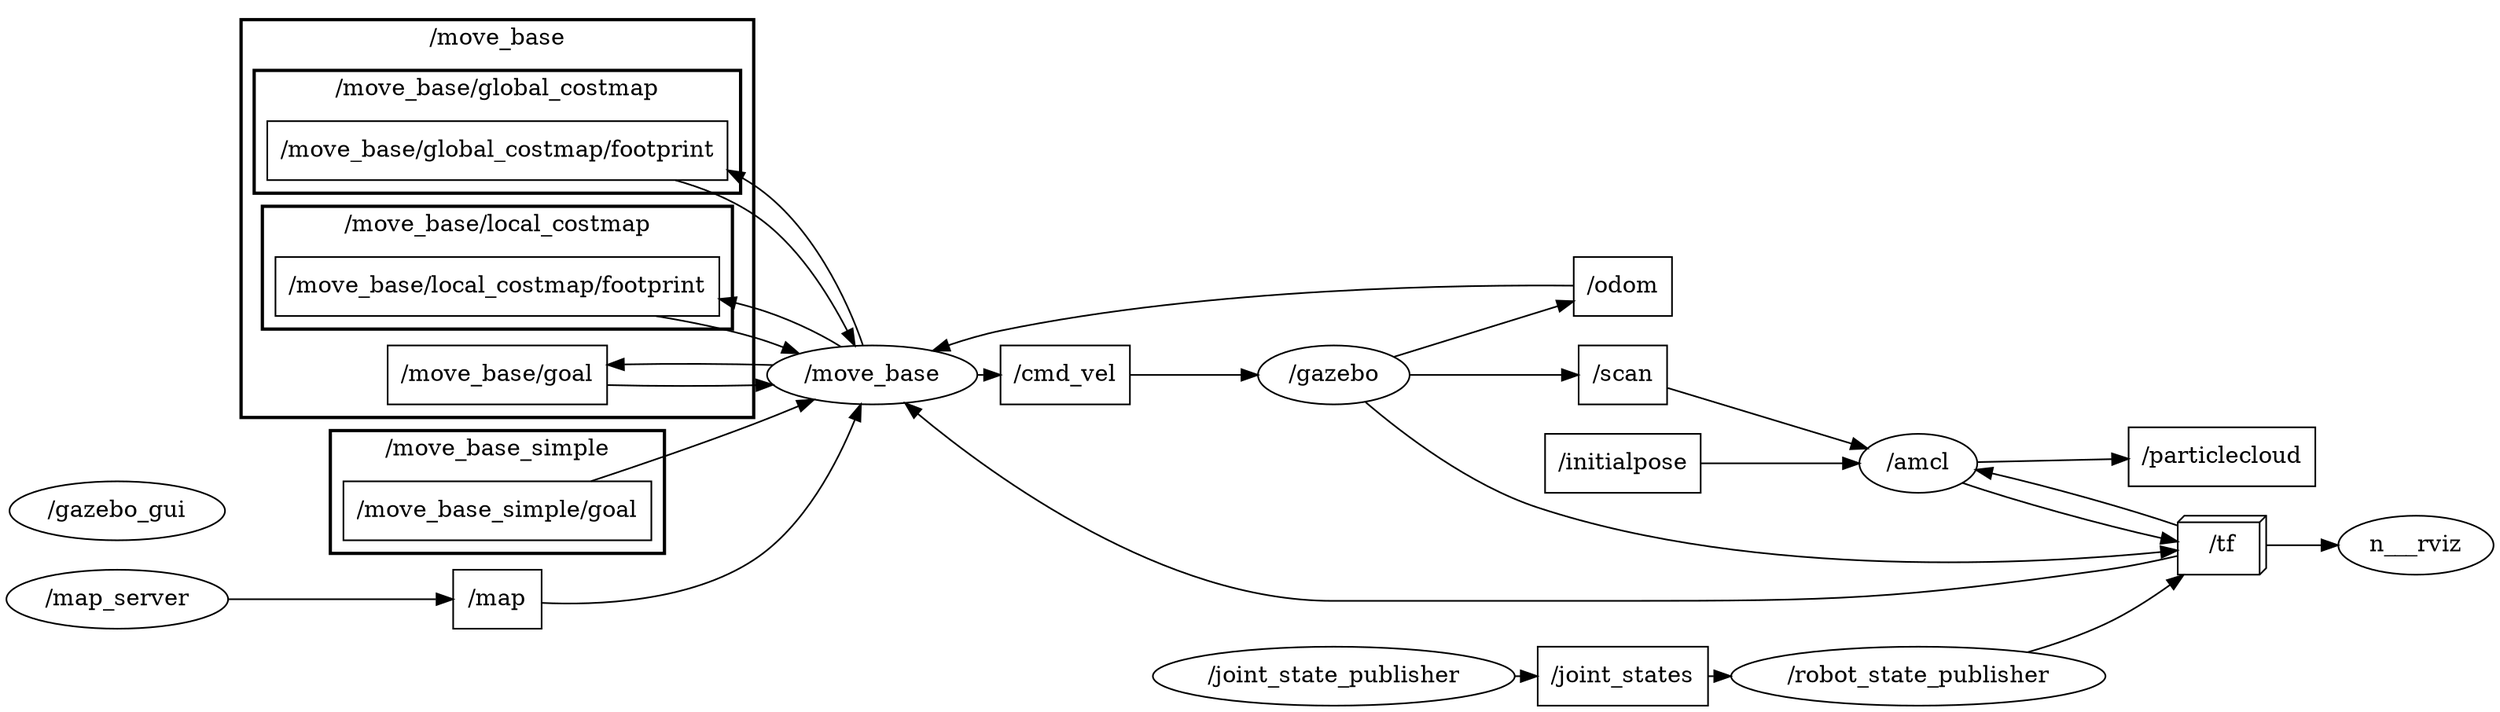 digraph graphname {
	graph [bb="0,0,1248.5,427",
		compound=True,
		rank=same,
		rankdir=LR,
		ranksep=0.2
	];
	node [label="\N"];
	subgraph cluster___move_base {
		graph [bb="117.19,176,372.19,419",
			compound=True,
			label="/move_base",
			lheight=0.21,
			lp="244.69,407.5",
			lwidth=0.92,
			rank=same,
			rankdir=LR,
			ranksep=0.2,
			style=bold
		];
		subgraph cluster___move_base__global_costmap {
			graph [bb="125.19,313,364.19,388",
				compound=True,
				label="/move_base/global_costmap",
				lheight=0.21,
				lp="244.69,376.5",
				lwidth=2.17,
				rank=same,
				rankdir=LR,
				ranksep=0.2,
				style=bold
			];
			t___move_base__global_costmap__footprint			 [URL=topic_3A__move_base__global_costmap__footprint,
				height=0.5,
				label="/move_base/global_costmap/footprint",
				pos="244.69,339",
				shape=box,
				tooltip="topic:/move_base/global_costmap/footprint",
				width=3.0972];
		}
		subgraph cluster___move_base__local_costmap {
			graph [bb="129.19,230,360.19,305",
				compound=True,
				label="/move_base/local_costmap",
				lheight=0.21,
				lp="244.69,293.5",
				lwidth=2.06,
				rank=same,
				rankdir=LR,
				ranksep=0.2,
				style=bold
			];
			t___move_base__local_costmap__footprint			 [URL=topic_3A__move_base__local_costmap__footprint,
				height=0.5,
				label="/move_base/local_costmap/footprint",
				pos="244.69,256",
				shape=box,
				tooltip="topic:/move_base/local_costmap/footprint",
				width=2.9861];
		}
		t___move_base__goal		 [URL=topic_3A__move_base__goal,
			height=0.5,
			label="/move_base/goal",
			pos="244.69,202",
			shape=box,
			tooltip="topic:/move_base/goal",
			width=1.5139];
	}
	subgraph cluster___move_base_simple {
		graph [bb="160.69,93,328.69,168",
			compound=True,
			label="/move_base_simple",
			lheight=0.21,
			lp="244.69,156.5",
			lwidth=1.51,
			rank=same,
			rankdir=LR,
			ranksep=0.2,
			style=bold
		];
		t___move_base_simple__goal		 [URL=topic_3A__move_base_simple__goal,
			height=0.5,
			label="/move_base_simple/goal",
			pos="244.69,119",
			shape=box,
			tooltip="topic:/move_base_simple/goal",
			width=2.1111];
	}
	n___move_base	 [URL=__move_base,
		height=0.5,
		label="/move_base",
		pos="433.49,202",
		shape=ellipse,
		tooltip="/move_base",
		width=1.4804];
	t___move_base__global_costmap__footprint -> n___move_base	 [penwidth=1,
		pos="e,425.07,219.98 328.34,320.93 343.95,316.24 359.39,309.64 372.19,300 396.08,282.02 411.89,251.62 421.31,229.29"];
	t___move_base__local_costmap__footprint -> n___move_base	 [penwidth=1,
		pos="e,396,214.9 321.93,237.98 338.74,234.61 356.27,230.45 372.19,225 377.04,223.34 381.97,221.32 386.82,219.17"];
	t___move_base__goal -> n___move_base	 [penwidth=1,
		pos="e,383.11,195.97 299.22,195.83 322.23,195.12 349.21,195.06 372.85,195.66"];
	t___move_base_simple__goal -> n___move_base	 [penwidth=1,
		pos="e,403.23,186.97 290.78,137.06 315.07,147 345.45,159.76 372.19,172 379.37,175.28 386.95,178.92 394.23,182.5"];
	t___initialpose	 [URL=topic_3A__initialpose,
		height=0.5,
		label="/initialpose",
		pos="811.97,148",
		shape=box,
		tooltip="topic:/initialpose",
		width=1.0694];
	n___amcl	 [URL=__amcl,
		height=0.5,
		label="/amcl",
		pos="956.01,148",
		shape=ellipse,
		tooltip="/amcl",
		width=0.84854];
	t___initialpose -> n___amcl	 [penwidth=1,
		pos="e,925.24,148 850.66,148 870.53,148 894.92,148 915.11,148"];
	t___cmd_vel	 [URL=topic_3A__cmd_vel,
		height=0.5,
		label="/cmd_vel",
		pos="534.78,202",
		shape=box,
		tooltip="topic:/cmd_vel",
		width=0.94444];
	n___gazebo	 [URL=__gazebo,
		height=0.5,
		label="/gazebo",
		pos="669.87,202",
		shape=ellipse,
		tooltip="/gazebo",
		width=1.0652];
	t___cmd_vel -> n___gazebo	 [penwidth=1,
		pos="e,631.36,202 569.02,202 584.71,202 603.72,202 620.93,202"];
	t___joint_states	 [URL=topic_3A__joint_states,
		height=0.5,
		label="/joint_states",
		pos="811.97,18",
		shape=box,
		tooltip="topic:/joint_states",
		width=1.1389];
	n___robot_state_publisher	 [URL=__robot_state_publisher,
		height=0.5,
		label="/robot_state_publisher",
		pos="956.01,18",
		shape=ellipse,
		tooltip="/robot_state_publisher",
		width=2.4734];
	t___joint_states -> n___robot_state_publisher	 [penwidth=1,
		pos="e,866.81,18 853.29,18 854.38,18 855.47,18 856.58,18"];
	t___odom	 [URL=topic_3A__odom,
		height=0.5,
		label="/odom",
		pos="811.97,256",
		shape=box,
		tooltip="topic:/odom",
		width=0.75];
	t___odom -> n___move_base	 [penwidth=1,
		pos="e,464.88,216.61 784.81,256.34 730.88,256.48 603.77,253.85 500.78,229 492,226.88 482.87,223.79 474.29,220.45"];
	t___scan	 [URL=topic_3A__scan,
		height=0.5,
		label="/scan",
		pos="811.97,202",
		shape=box,
		tooltip="topic:/scan",
		width=0.75];
	t___scan -> n___amcl	 [penwidth=1,
		pos="e,929.6,157.66 839.02,192.1 861.79,183.44 895.03,170.8 920.09,161.27"];
	t___map	 [URL=topic_3A__map,
		height=0.5,
		label="/map",
		pos="244.69,65",
		shape=box,
		tooltip="topic:/map",
		width=0.75];
	t___map -> n___move_base	 [penwidth=1,
		pos="e,428.11,183.88 271.77,63.655 299.31,63.563 342.75,67.348 372.19,89 400.5,109.82 416.83,147.99 425.19,174.16"];
	t___particlecloud	 [URL=topic_3A__particlecloud,
		height=0.5,
		label="/particlecloud",
		pos="1104.5,152",
		shape=box,
		tooltip="topic:/particlecloud",
		width=1.2639];
	n_n__tf	 [URL=topic_3A__tf,
		height=0.5,
		label="/tf",
		pos="1104.5,98",
		shape=box3d,
		tooltip="topic:/tf",
		width=0.75];
	n___rviz	 [height=0.5,
		pos="1206.3,98",
		width=1.1735];
	n_n__tf -> n___rviz	 [penwidth=1,
		pos="e,1163.8,98 1131.8,98 1138.6,98 1146.2,98 1153.8,98"];
	n_n__tf -> n___move_base	 [penwidth=1,
		pos="e,449.93,184.8 1077.4,92.019 1067.4,89.874 1055.7,87.594 1045,86 942.58,70.679 916.58,64 812.97,64 668.87,64 668.87,64 668.87,64 580.55,64 496.18,137.66 457.12,177.35"];
	n_n__tf -> n___amcl	 [penwidth=1,
		pos="e,985.96,143.63 1077.1,112.35 1054.4,121.71 1021.4,133.2 995.75,140.81"];
	n___move_base -> t___move_base__global_costmap__footprint	 [penwidth=1,
		pos="e,356.27,327.87 428.98,220.13 422.09,246.5 404.56,293.64 372.19,318 370.02,319.63 367.78,321.18 365.47,322.64"];
	n___move_base -> t___move_base__local_costmap__footprint	 [penwidth=1,
		pos="e,352.26,248.98 417.23,219.24 405.39,228.04 388.33,237.47 372.19,243 368.87,244.14 365.49,245.22 362.05,246.24"];
	n___move_base -> t___move_base__goal	 [penwidth=1,
		pos="e,299.22,208.17 383.11,208.03 360.51,208.83 333.45,208.96 309.35,208.44"];
	n___move_base -> t___cmd_vel	 [penwidth=1,
		pos="e,500.73,202 487.04,202 488.2,202 489.36,202 490.52,202"];
	n___amcl -> t___particlecloud	 [penwidth=1,
		pos="e,1058.9,150.78 986.66,148.81 1004.5,149.3 1027.7,149.93 1048.8,150.51"];
	n___amcl -> n_n__tf	 [penwidth=1,
		pos="e,1077.4,101.62 978.63,135.67 1002,125.66 1039.7,112.49 1067.6,104.36"];
	n___robot_state_publisher -> n_n__tf	 [penwidth=1,
		pos="e,1084.7,79.777 1007.2,32.935 1019.9,37.605 1033.3,43.318 1045,50 1056.3,56.402 1067.5,64.978 1077.1,73.109"];
	n___gazebo -> t___odom	 [penwidth=1,
		pos="e,784.94,245.97 700.24,213.32 722.14,221.76 752.17,233.34 775.43,242.3"];
	n___gazebo -> t___scan	 [penwidth=1,
		pos="e,784.85,202 708.42,202 728.98,202 754.35,202 774.72,202"];
	n___gazebo -> n_n__tf	 [penwidth=1,
		pos="e,1077.4,94.643 685.2,185.43 703.07,166.06 735.6,134.91 770.97,121 872.29,81.151 1004.3,87.447 1067.2,93.588"];
	n___joint_state_publisher	 [URL=__joint_state_publisher,
		height=0.5,
		label="/joint_state_publisher",
		pos="669.87,18",
		shape=ellipse,
		tooltip="/joint_state_publisher",
		width=2.4192];
	n___joint_state_publisher -> t___joint_states	 [penwidth=1,
		pos="e,770.67,18 757.2,18 758.36,18 759.51,18 760.65,18"];
	n___map_server	 [URL=__map_server,
		height=0.5,
		label="/map_server",
		pos="54.595,65",
		shape=ellipse,
		tooltip="/map_server",
		width=1.5165];
	n___map_server -> t___map	 [penwidth=1,
		pos="e,217.62,65 109.24,65 140.73,65 179.67,65 207.53,65"];
	n___gazebo_gui	 [URL=__gazebo_gui,
		height=0.5,
		label="/gazebo_gui",
		pos="54.595,119",
		shape=ellipse,
		tooltip="/gazebo_gui",
		width=1.4985];
}
